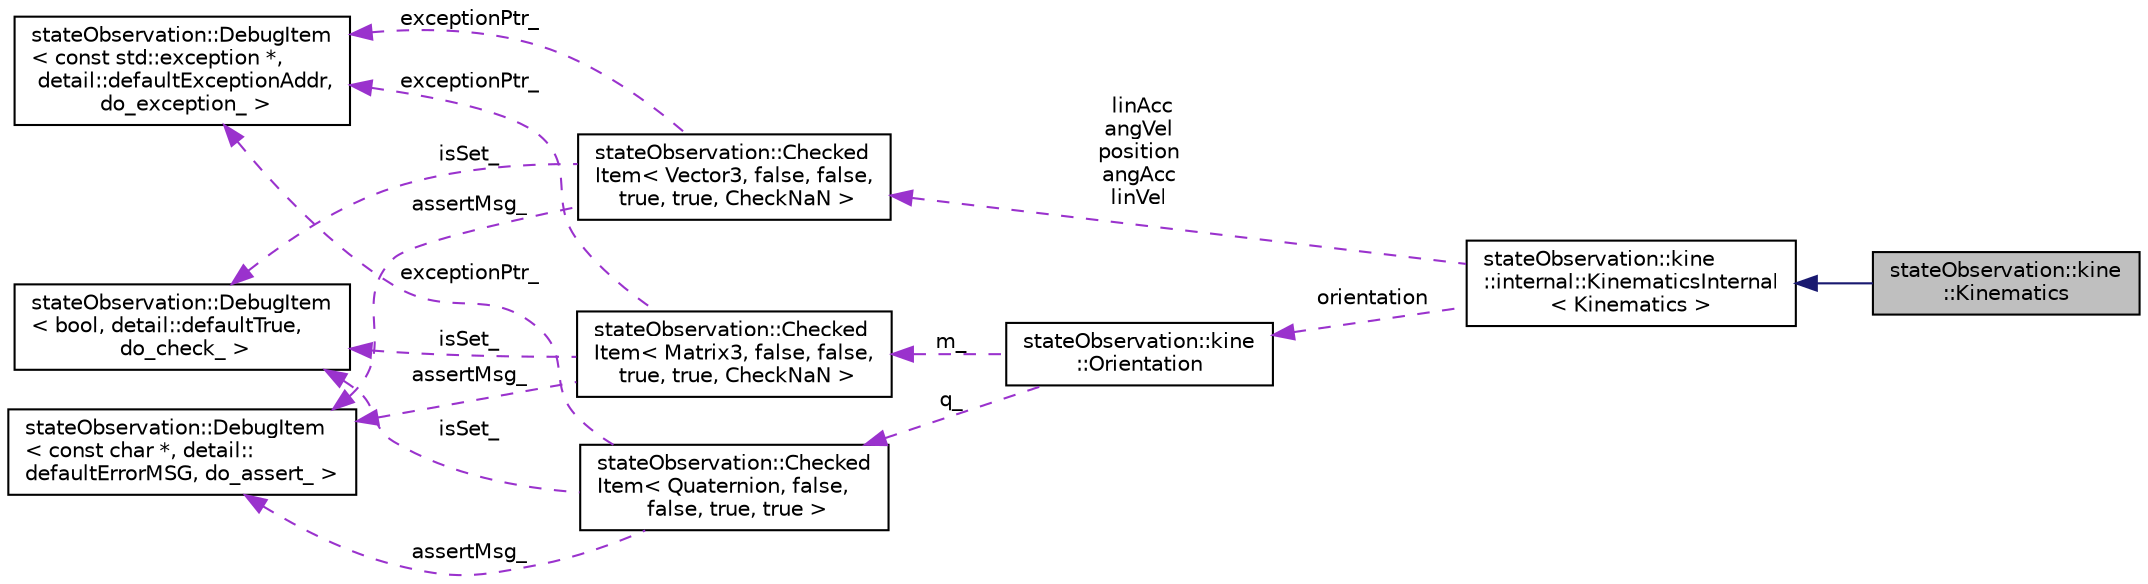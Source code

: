 digraph "stateObservation::kine::Kinematics"
{
 // LATEX_PDF_SIZE
  edge [fontname="Helvetica",fontsize="10",labelfontname="Helvetica",labelfontsize="10"];
  node [fontname="Helvetica",fontsize="10",shape=record];
  rankdir="LR";
  Node1 [label="stateObservation::kine\l::Kinematics",height=0.2,width=0.4,color="black", fillcolor="grey75", style="filled", fontcolor="black",tooltip="Class facilitating the manipulation of the kinematics of a frame within another and the associated op..."];
  Node2 -> Node1 [dir="back",color="midnightblue",fontsize="10",style="solid",fontname="Helvetica"];
  Node2 [label="stateObservation::kine\l::internal::KinematicsInternal\l\< Kinematics \>",height=0.2,width=0.4,color="black", fillcolor="white", style="filled",URL="$classstateObservation_1_1kine_1_1internal_1_1KinematicsInternal.html",tooltip=" "];
  Node3 -> Node2 [dir="back",color="darkorchid3",fontsize="10",style="dashed",label=" linAcc\nangVel\nposition\nangAcc\nlinVel" ,fontname="Helvetica"];
  Node3 [label="stateObservation::Checked\lItem\< Vector3, false, false,\l true, true, CheckNaN \>",height=0.2,width=0.4,color="black", fillcolor="white", style="filled",URL="$classstateObservation_1_1CheckedItem.html",tooltip=" "];
  Node4 -> Node3 [dir="back",color="darkorchid3",fontsize="10",style="dashed",label=" exceptionPtr_" ,fontname="Helvetica"];
  Node4 [label="stateObservation::DebugItem\l\< const std::exception *,\l detail::defaultExceptionAddr,\l do_exception_ \>",height=0.2,width=0.4,color="black", fillcolor="white", style="filled",URL="$classstateObservation_1_1DebugItem.html",tooltip=" "];
  Node5 -> Node3 [dir="back",color="darkorchid3",fontsize="10",style="dashed",label=" isSet_" ,fontname="Helvetica"];
  Node5 [label="stateObservation::DebugItem\l\< bool, detail::defaultTrue,\l do_check_ \>",height=0.2,width=0.4,color="black", fillcolor="white", style="filled",URL="$classstateObservation_1_1DebugItem.html",tooltip=" "];
  Node6 -> Node3 [dir="back",color="darkorchid3",fontsize="10",style="dashed",label=" assertMsg_" ,fontname="Helvetica"];
  Node6 [label="stateObservation::DebugItem\l\< const char *, detail::\ldefaultErrorMSG, do_assert_ \>",height=0.2,width=0.4,color="black", fillcolor="white", style="filled",URL="$classstateObservation_1_1DebugItem.html",tooltip=" "];
  Node7 -> Node2 [dir="back",color="darkorchid3",fontsize="10",style="dashed",label=" orientation" ,fontname="Helvetica"];
  Node7 [label="stateObservation::kine\l::Orientation",height=0.2,width=0.4,color="black", fillcolor="white", style="filled",URL="$classstateObservation_1_1kine_1_1Orientation.html",tooltip=" "];
  Node8 -> Node7 [dir="back",color="darkorchid3",fontsize="10",style="dashed",label=" m_" ,fontname="Helvetica"];
  Node8 [label="stateObservation::Checked\lItem\< Matrix3, false, false,\l true, true, CheckNaN \>",height=0.2,width=0.4,color="black", fillcolor="white", style="filled",URL="$classstateObservation_1_1CheckedItem.html",tooltip=" "];
  Node4 -> Node8 [dir="back",color="darkorchid3",fontsize="10",style="dashed",label=" exceptionPtr_" ,fontname="Helvetica"];
  Node5 -> Node8 [dir="back",color="darkorchid3",fontsize="10",style="dashed",label=" isSet_" ,fontname="Helvetica"];
  Node6 -> Node8 [dir="back",color="darkorchid3",fontsize="10",style="dashed",label=" assertMsg_" ,fontname="Helvetica"];
  Node9 -> Node7 [dir="back",color="darkorchid3",fontsize="10",style="dashed",label=" q_" ,fontname="Helvetica"];
  Node9 [label="stateObservation::Checked\lItem\< Quaternion, false,\l false, true, true \>",height=0.2,width=0.4,color="black", fillcolor="white", style="filled",URL="$classstateObservation_1_1CheckedItem.html",tooltip=" "];
  Node4 -> Node9 [dir="back",color="darkorchid3",fontsize="10",style="dashed",label=" exceptionPtr_" ,fontname="Helvetica"];
  Node5 -> Node9 [dir="back",color="darkorchid3",fontsize="10",style="dashed",label=" isSet_" ,fontname="Helvetica"];
  Node6 -> Node9 [dir="back",color="darkorchid3",fontsize="10",style="dashed",label=" assertMsg_" ,fontname="Helvetica"];
}
